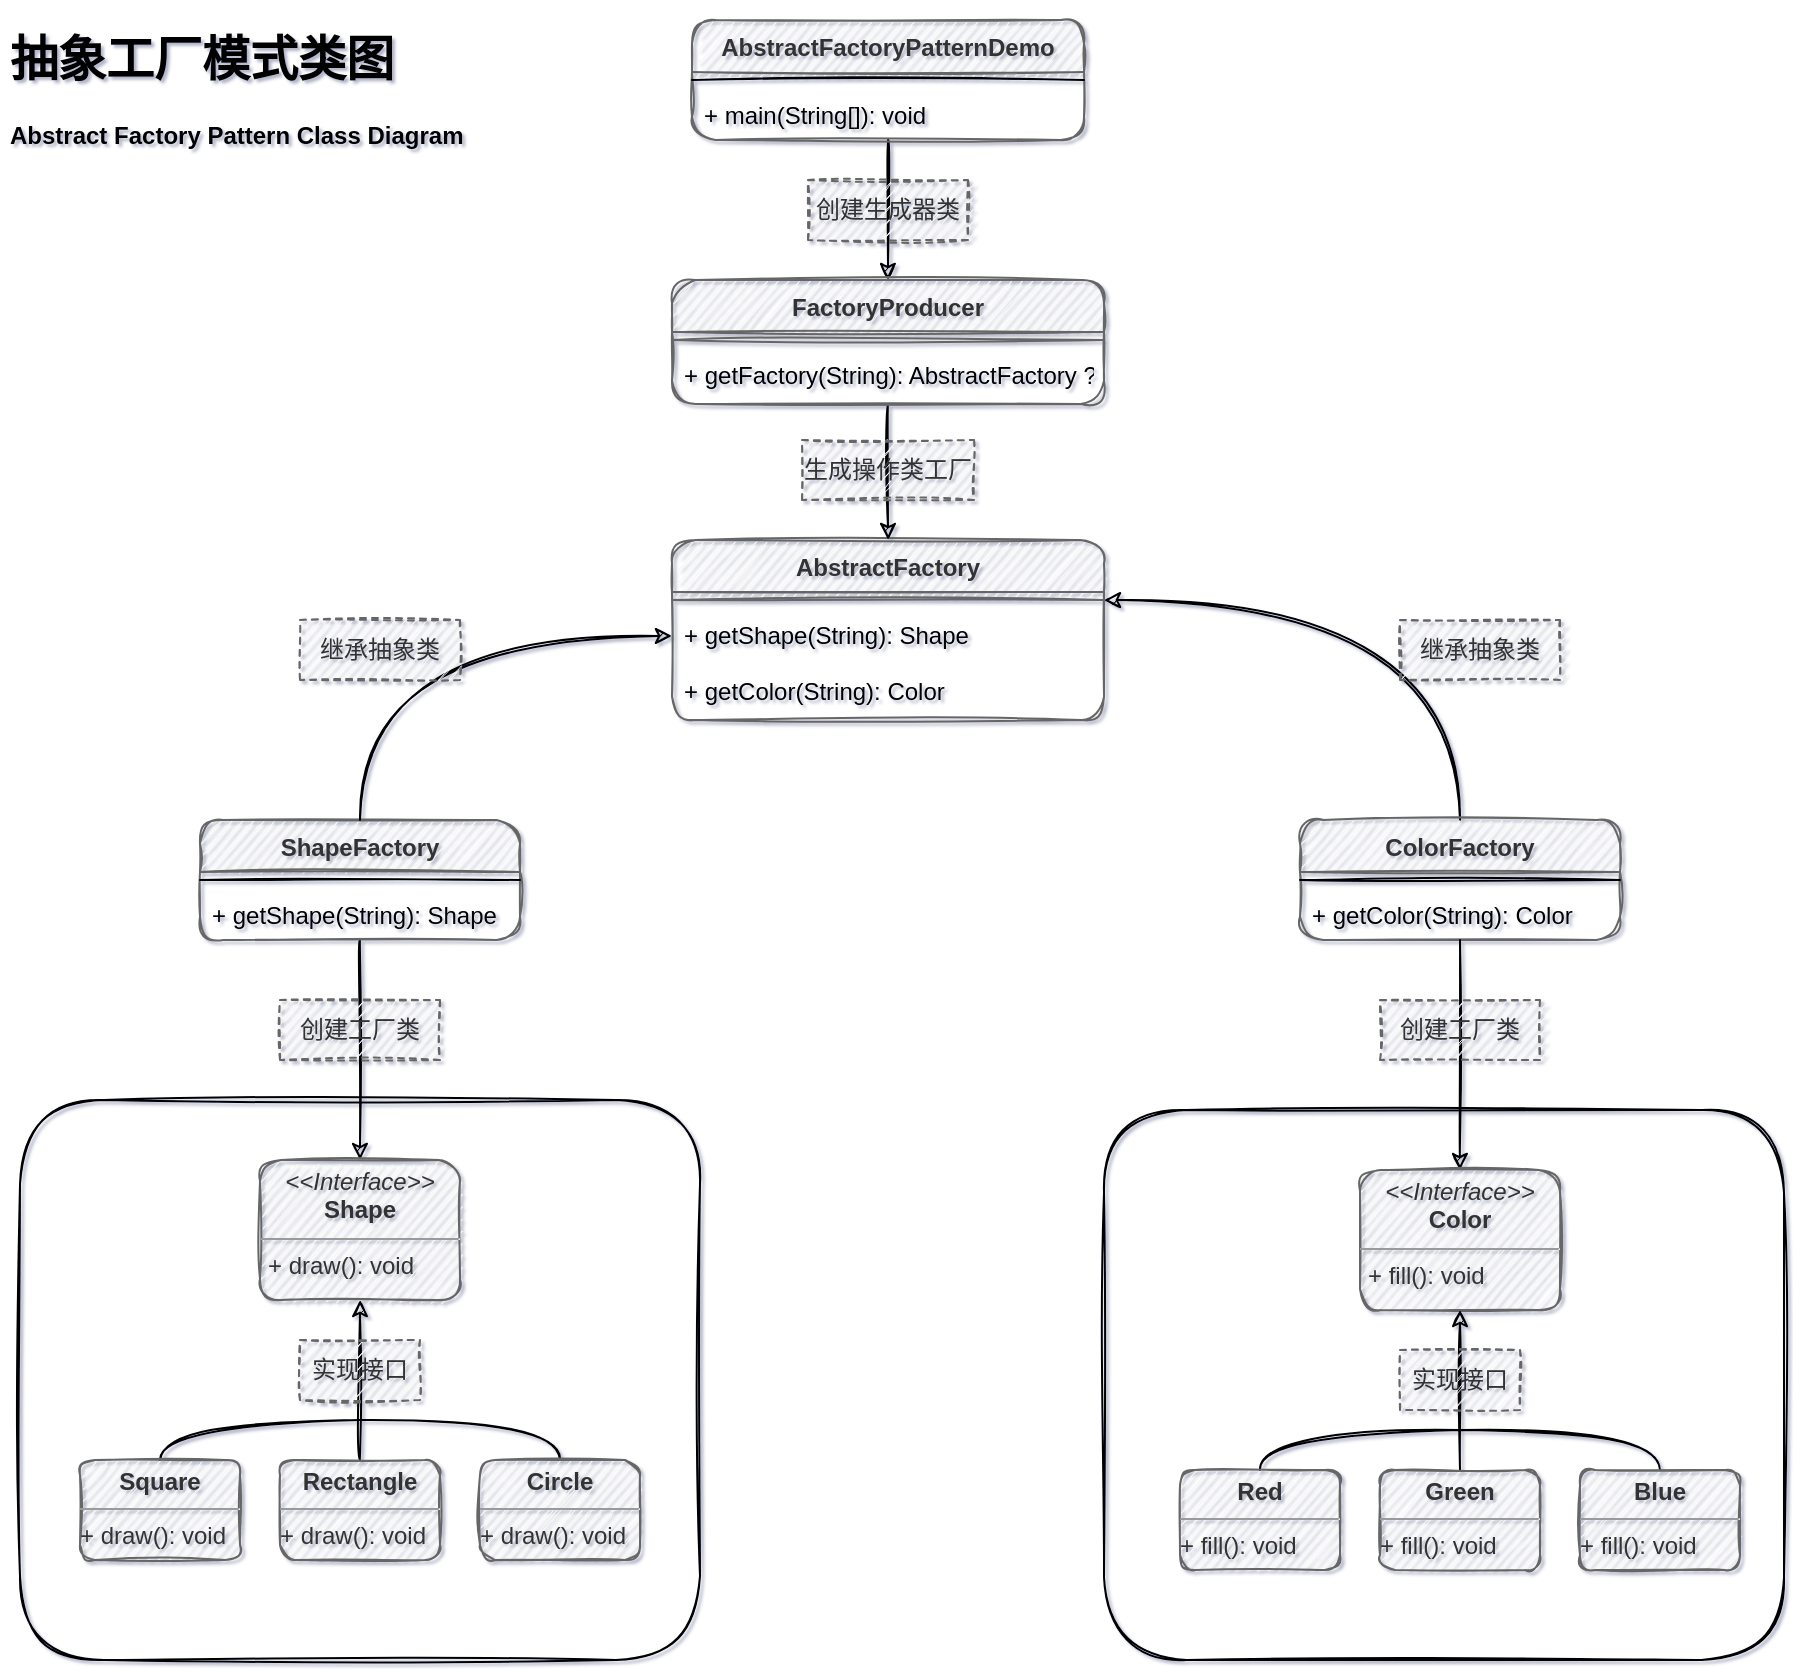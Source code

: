 <mxfile version="17.4.2" type="device"><diagram id="C5RBs43oDa-KdzZeNtuy" name="Page-1"><mxGraphModel dx="1591" dy="2108" grid="1" gridSize="10" guides="1" tooltips="1" connect="1" arrows="1" fold="1" page="1" pageScale="1" pageWidth="827" pageHeight="1169" background="#FFFFFF" math="0" shadow="1"><root><mxCell id="WIyWlLk6GJQsqaUBKTNV-0"/><mxCell id="WIyWlLk6GJQsqaUBKTNV-1" parent="WIyWlLk6GJQsqaUBKTNV-0"/><mxCell id="biVZFXtd_P841SvUYYkv-146" value="" style="rounded=1;whiteSpace=wrap;html=1;shadow=0;sketch=1;fillColor=none;" vertex="1" parent="WIyWlLk6GJQsqaUBKTNV-1"><mxGeometry x="200" y="540" width="340" height="280" as="geometry"/></mxCell><mxCell id="biVZFXtd_P841SvUYYkv-147" value="" style="rounded=1;whiteSpace=wrap;html=1;shadow=0;sketch=1;fillColor=none;" vertex="1" parent="WIyWlLk6GJQsqaUBKTNV-1"><mxGeometry x="742" y="545" width="340" height="275" as="geometry"/></mxCell><mxCell id="biVZFXtd_P841SvUYYkv-14" style="edgeStyle=orthogonalEdgeStyle;curved=1;rounded=1;sketch=1;orthogonalLoop=1;jettySize=auto;html=1;entryX=1;entryY=0.5;entryDx=0;entryDy=0;entryPerimeter=0;exitX=0.5;exitY=0;exitDx=0;exitDy=0;" edge="1" parent="WIyWlLk6GJQsqaUBKTNV-1" source="biVZFXtd_P841SvUYYkv-15" target="biVZFXtd_P841SvUYYkv-10"><mxGeometry relative="1" as="geometry"><mxPoint x="910.0" y="300" as="sourcePoint"/></mxGeometry></mxCell><mxCell id="biVZFXtd_P841SvUYYkv-0" value="&lt;h1&gt;抽象工厂模式类图&lt;/h1&gt;&lt;p&gt;&lt;b&gt;Abstract Factory Pattern Class Diagram&lt;/b&gt;&lt;/p&gt;" style="text;html=1;strokeColor=none;fillColor=none;spacing=5;spacingTop=-20;whiteSpace=wrap;overflow=hidden;rounded=0;sketch=1;" vertex="1" parent="WIyWlLk6GJQsqaUBKTNV-1"><mxGeometry x="190" width="240" height="120" as="geometry"/></mxCell><mxCell id="biVZFXtd_P841SvUYYkv-107" style="edgeStyle=orthogonalEdgeStyle;curved=1;rounded=1;sketch=1;orthogonalLoop=1;jettySize=auto;html=1;entryX=0.5;entryY=0;entryDx=0;entryDy=0;" edge="1" parent="WIyWlLk6GJQsqaUBKTNV-1" source="biVZFXtd_P841SvUYYkv-2" target="biVZFXtd_P841SvUYYkv-25"><mxGeometry relative="1" as="geometry"/></mxCell><mxCell id="biVZFXtd_P841SvUYYkv-2" value="AbstractFactoryPatternDemo" style="swimlane;fontStyle=1;align=center;verticalAlign=top;childLayout=stackLayout;horizontal=1;startSize=26;horizontalStack=0;resizeParent=1;resizeParentMax=0;resizeLast=0;collapsible=1;marginBottom=0;rounded=1;sketch=1;fillColor=#f5f5f5;fontColor=#333333;strokeColor=#666666;" vertex="1" parent="WIyWlLk6GJQsqaUBKTNV-1"><mxGeometry x="536" width="196" height="60" as="geometry"/></mxCell><mxCell id="biVZFXtd_P841SvUYYkv-4" value="" style="line;strokeWidth=1;fillColor=none;align=left;verticalAlign=middle;spacingTop=-1;spacingLeft=3;spacingRight=3;rotatable=0;labelPosition=right;points=[];portConstraint=eastwest;rounded=1;sketch=1;" vertex="1" parent="biVZFXtd_P841SvUYYkv-2"><mxGeometry y="26" width="196" height="8" as="geometry"/></mxCell><mxCell id="biVZFXtd_P841SvUYYkv-5" value="+ main(String[]): void" style="text;align=left;verticalAlign=top;spacingLeft=4;spacingRight=4;overflow=hidden;rotatable=0;points=[[0,0.5],[1,0.5]];portConstraint=eastwest;rounded=1;sketch=1;" vertex="1" parent="biVZFXtd_P841SvUYYkv-2"><mxGeometry y="34" width="196" height="26" as="geometry"/></mxCell><mxCell id="biVZFXtd_P841SvUYYkv-6" value="AbstractFactory" style="swimlane;fontStyle=1;align=center;verticalAlign=top;childLayout=stackLayout;horizontal=1;startSize=26;horizontalStack=0;resizeParent=1;resizeParentMax=0;resizeLast=0;collapsible=1;marginBottom=0;rounded=1;sketch=1;fillColor=#f5f5f5;fontColor=#333333;strokeColor=#666666;" vertex="1" parent="WIyWlLk6GJQsqaUBKTNV-1"><mxGeometry x="526" y="260" width="216" height="90" as="geometry"/></mxCell><mxCell id="biVZFXtd_P841SvUYYkv-10" value="" style="line;strokeWidth=1;fillColor=#f5f5f5;align=left;verticalAlign=middle;spacingTop=-1;spacingLeft=3;spacingRight=3;rotatable=0;labelPosition=right;points=[];portConstraint=eastwest;rounded=1;sketch=1;fontColor=#333333;strokeColor=#666666;" vertex="1" parent="biVZFXtd_P841SvUYYkv-6"><mxGeometry y="26" width="216" height="8" as="geometry"/></mxCell><mxCell id="biVZFXtd_P841SvUYYkv-8" value="+ getShape(String): Shape" style="text;align=left;verticalAlign=top;spacingLeft=4;spacingRight=4;overflow=hidden;rotatable=0;points=[[0,0.5],[1,0.5]];portConstraint=eastwest;rounded=1;sketch=1;" vertex="1" parent="biVZFXtd_P841SvUYYkv-6"><mxGeometry y="34" width="216" height="28" as="geometry"/></mxCell><mxCell id="biVZFXtd_P841SvUYYkv-28" value="+ getColor(String): Color" style="text;align=left;verticalAlign=top;spacingLeft=4;spacingRight=4;overflow=hidden;rotatable=0;points=[[0,0.5],[1,0.5]];portConstraint=eastwest;rounded=1;sketch=1;" vertex="1" parent="biVZFXtd_P841SvUYYkv-6"><mxGeometry y="62" width="216" height="28" as="geometry"/></mxCell><mxCell id="biVZFXtd_P841SvUYYkv-15" value="ColorFactory" style="swimlane;fontStyle=1;align=center;verticalAlign=top;childLayout=stackLayout;horizontal=1;startSize=26;horizontalStack=0;resizeParent=1;resizeParentMax=0;resizeLast=0;collapsible=1;marginBottom=0;rounded=1;shadow=0;sketch=1;fillColor=#f5f5f5;fontColor=#333333;strokeColor=#666666;swimlaneFillColor=none;glass=0;" vertex="1" parent="WIyWlLk6GJQsqaUBKTNV-1"><mxGeometry x="840" y="400" width="160" height="60" as="geometry"/></mxCell><mxCell id="biVZFXtd_P841SvUYYkv-17" value="" style="line;strokeWidth=1;fillColor=none;align=left;verticalAlign=middle;spacingTop=-1;spacingLeft=3;spacingRight=3;rotatable=0;labelPosition=right;points=[];portConstraint=eastwest;rounded=1;shadow=0;sketch=1;" vertex="1" parent="biVZFXtd_P841SvUYYkv-15"><mxGeometry y="26" width="160" height="8" as="geometry"/></mxCell><mxCell id="biVZFXtd_P841SvUYYkv-18" value="+ getColor(String): Color" style="text;align=left;verticalAlign=top;spacingLeft=4;spacingRight=4;overflow=hidden;rotatable=0;points=[[0,0.5],[1,0.5]];portConstraint=eastwest;rounded=1;shadow=0;sketch=1;" vertex="1" parent="biVZFXtd_P841SvUYYkv-15"><mxGeometry y="34" width="160" height="26" as="geometry"/></mxCell><mxCell id="biVZFXtd_P841SvUYYkv-115" style="edgeStyle=orthogonalEdgeStyle;curved=1;rounded=1;sketch=1;orthogonalLoop=1;jettySize=auto;html=1;entryX=0.5;entryY=0;entryDx=0;entryDy=0;" edge="1" parent="WIyWlLk6GJQsqaUBKTNV-1" source="biVZFXtd_P841SvUYYkv-19" target="biVZFXtd_P841SvUYYkv-109"><mxGeometry relative="1" as="geometry"/></mxCell><mxCell id="biVZFXtd_P841SvUYYkv-19" value="ShapeFactory" style="swimlane;fontStyle=1;align=center;verticalAlign=top;childLayout=stackLayout;horizontal=1;startSize=26;horizontalStack=0;resizeParent=1;resizeParentMax=0;resizeLast=0;collapsible=1;marginBottom=0;rounded=1;shadow=0;sketch=1;swimlaneLine=1;fillColor=#f5f5f5;fontColor=#333333;strokeColor=#666666;" vertex="1" parent="WIyWlLk6GJQsqaUBKTNV-1"><mxGeometry x="290" y="400" width="160" height="60" as="geometry"/></mxCell><mxCell id="biVZFXtd_P841SvUYYkv-21" value="" style="line;strokeWidth=1;fillColor=none;align=left;verticalAlign=middle;spacingTop=-1;spacingLeft=3;spacingRight=3;rotatable=0;labelPosition=right;points=[];portConstraint=eastwest;rounded=1;shadow=0;sketch=1;" vertex="1" parent="biVZFXtd_P841SvUYYkv-19"><mxGeometry y="26" width="160" height="8" as="geometry"/></mxCell><mxCell id="biVZFXtd_P841SvUYYkv-22" value="+ getShape(String): Shape" style="text;align=left;verticalAlign=top;spacingLeft=4;spacingRight=4;overflow=hidden;rotatable=0;points=[[0,0.5],[1,0.5]];portConstraint=eastwest;rounded=1;shadow=0;sketch=1;" vertex="1" parent="biVZFXtd_P841SvUYYkv-19"><mxGeometry y="34" width="160" height="26" as="geometry"/></mxCell><mxCell id="biVZFXtd_P841SvUYYkv-108" style="edgeStyle=orthogonalEdgeStyle;curved=1;rounded=1;sketch=1;orthogonalLoop=1;jettySize=auto;html=1;entryX=0.5;entryY=0;entryDx=0;entryDy=0;" edge="1" parent="WIyWlLk6GJQsqaUBKTNV-1" source="biVZFXtd_P841SvUYYkv-25" target="biVZFXtd_P841SvUYYkv-6"><mxGeometry relative="1" as="geometry"/></mxCell><mxCell id="biVZFXtd_P841SvUYYkv-25" value="FactoryProducer" style="swimlane;fontStyle=1;align=center;verticalAlign=top;childLayout=stackLayout;horizontal=1;startSize=26;horizontalStack=0;resizeParent=1;resizeParentMax=0;resizeLast=0;collapsible=1;marginBottom=0;rounded=1;sketch=1;fillColor=#f5f5f5;fontColor=#333333;strokeColor=#666666;" vertex="1" parent="WIyWlLk6GJQsqaUBKTNV-1"><mxGeometry x="526" y="130" width="216" height="62" as="geometry"/></mxCell><mxCell id="biVZFXtd_P841SvUYYkv-26" value="" style="line;strokeWidth=1;fillColor=#f5f5f5;align=left;verticalAlign=middle;spacingTop=-1;spacingLeft=3;spacingRight=3;rotatable=0;labelPosition=right;points=[];portConstraint=eastwest;rounded=1;sketch=1;fontColor=#333333;strokeColor=#666666;" vertex="1" parent="biVZFXtd_P841SvUYYkv-25"><mxGeometry y="26" width="216" height="8" as="geometry"/></mxCell><mxCell id="biVZFXtd_P841SvUYYkv-27" value="+ getFactory(String): AbstractFactory ?" style="text;align=left;verticalAlign=top;spacingLeft=4;spacingRight=4;overflow=hidden;rotatable=0;points=[[0,0.5],[1,0.5]];portConstraint=eastwest;rounded=1;sketch=1;" vertex="1" parent="biVZFXtd_P841SvUYYkv-25"><mxGeometry y="34" width="216" height="28" as="geometry"/></mxCell><mxCell id="biVZFXtd_P841SvUYYkv-109" value="&lt;p style=&quot;margin: 0px ; margin-top: 4px ; text-align: center&quot;&gt;&lt;i&gt;&amp;lt;&amp;lt;Interface&amp;gt;&amp;gt;&lt;/i&gt;&lt;br&gt;&lt;b&gt;Shape&lt;/b&gt;&lt;br&gt;&lt;/p&gt;&lt;hr size=&quot;1&quot;&gt;&lt;p style=&quot;margin: 0px ; margin-left: 4px&quot;&gt;&lt;/p&gt;&lt;p style=&quot;margin: 0px ; margin-left: 4px&quot;&gt;+ draw(): void&lt;br&gt;&lt;/p&gt;" style="verticalAlign=top;align=left;overflow=fill;fontSize=12;fontFamily=Helvetica;html=1;rounded=1;shadow=0;sketch=1;fillColor=#f5f5f5;fontColor=#333333;strokeColor=#666666;" vertex="1" parent="WIyWlLk6GJQsqaUBKTNV-1"><mxGeometry x="320" y="570" width="100" height="70" as="geometry"/></mxCell><mxCell id="biVZFXtd_P841SvUYYkv-114" style="edgeStyle=orthogonalEdgeStyle;curved=1;rounded=1;sketch=1;orthogonalLoop=1;jettySize=auto;html=1;entryX=0.5;entryY=0;entryDx=0;entryDy=0;endArrow=none;endFill=0;startArrow=classic;startFill=1;" edge="1" parent="WIyWlLk6GJQsqaUBKTNV-1" source="biVZFXtd_P841SvUYYkv-8" target="biVZFXtd_P841SvUYYkv-19"><mxGeometry relative="1" as="geometry"/></mxCell><mxCell id="biVZFXtd_P841SvUYYkv-132" style="rounded=1;sketch=1;orthogonalLoop=1;jettySize=auto;html=1;exitX=0.5;exitY=0;exitDx=0;exitDy=0;entryX=0.5;entryY=0;entryDx=0;entryDy=0;edgeStyle=orthogonalEdgeStyle;startArrow=none;startFill=0;endArrow=none;endFill=0;curved=1;" edge="1" parent="WIyWlLk6GJQsqaUBKTNV-1" source="biVZFXtd_P841SvUYYkv-120" target="biVZFXtd_P841SvUYYkv-124"><mxGeometry relative="1" as="geometry"/></mxCell><mxCell id="biVZFXtd_P841SvUYYkv-120" value="&lt;p style=&quot;margin: 0px ; margin-top: 4px ; text-align: center&quot;&gt;&lt;b&gt;Square&lt;/b&gt;&lt;/p&gt;&lt;hr size=&quot;1&quot;&gt;&lt;div style=&quot;height: 2px&quot;&gt;+ draw(): void&lt;br&gt;&lt;/div&gt;" style="verticalAlign=top;align=left;overflow=fill;fontSize=12;fontFamily=Helvetica;html=1;rounded=1;shadow=0;sketch=1;fillColor=#f5f5f5;fontColor=#333333;strokeColor=#666666;" vertex="1" parent="WIyWlLk6GJQsqaUBKTNV-1"><mxGeometry x="230" y="720" width="80" height="50" as="geometry"/></mxCell><mxCell id="biVZFXtd_P841SvUYYkv-129" style="edgeStyle=orthogonalEdgeStyle;curved=1;rounded=1;sketch=1;orthogonalLoop=1;jettySize=auto;html=1;exitX=0.5;exitY=0;exitDx=0;exitDy=0;entryX=0.5;entryY=1;entryDx=0;entryDy=0;" edge="1" parent="WIyWlLk6GJQsqaUBKTNV-1" source="biVZFXtd_P841SvUYYkv-123" target="biVZFXtd_P841SvUYYkv-109"><mxGeometry relative="1" as="geometry"><mxPoint x="370" y="700" as="targetPoint"/></mxGeometry></mxCell><mxCell id="biVZFXtd_P841SvUYYkv-123" value="&lt;p style=&quot;margin: 0px ; margin-top: 4px ; text-align: center&quot;&gt;&lt;b&gt;Rectangle&lt;/b&gt;&lt;/p&gt;&lt;hr size=&quot;1&quot;&gt;&lt;div style=&quot;height: 2px&quot;&gt;+ draw(): void&lt;br&gt;&lt;/div&gt;" style="verticalAlign=top;align=left;overflow=fill;fontSize=12;fontFamily=Helvetica;html=1;rounded=1;shadow=0;sketch=1;fillColor=#f5f5f5;fontColor=#333333;strokeColor=#666666;" vertex="1" parent="WIyWlLk6GJQsqaUBKTNV-1"><mxGeometry x="330" y="720" width="80" height="50" as="geometry"/></mxCell><mxCell id="biVZFXtd_P841SvUYYkv-124" value="&lt;p style=&quot;margin: 0px ; margin-top: 4px ; text-align: center&quot;&gt;&lt;b&gt;Circle&lt;/b&gt;&lt;/p&gt;&lt;hr size=&quot;1&quot;&gt;&lt;div style=&quot;height: 2px&quot;&gt;+ draw(): void&lt;br&gt;&lt;/div&gt;" style="verticalAlign=top;align=left;overflow=fill;fontSize=12;fontFamily=Helvetica;html=1;rounded=1;shadow=0;sketch=1;fillColor=#f5f5f5;fontColor=#333333;strokeColor=#666666;" vertex="1" parent="WIyWlLk6GJQsqaUBKTNV-1"><mxGeometry x="430" y="720" width="80" height="50" as="geometry"/></mxCell><mxCell id="biVZFXtd_P841SvUYYkv-134" style="edgeStyle=orthogonalEdgeStyle;rounded=1;sketch=1;orthogonalLoop=1;jettySize=auto;html=1;exitX=0.5;exitY=0;exitDx=0;exitDy=0;entryX=0.5;entryY=1;entryDx=0;entryDy=0;startArrow=classic;startFill=1;endArrow=none;endFill=0;curved=1;" edge="1" parent="WIyWlLk6GJQsqaUBKTNV-1" source="biVZFXtd_P841SvUYYkv-133" target="biVZFXtd_P841SvUYYkv-15"><mxGeometry relative="1" as="geometry"/></mxCell><mxCell id="biVZFXtd_P841SvUYYkv-133" value="&lt;p style=&quot;margin: 0px ; margin-top: 4px ; text-align: center&quot;&gt;&lt;i&gt;&amp;lt;&amp;lt;Interface&amp;gt;&amp;gt;&lt;/i&gt;&lt;br&gt;&lt;b&gt;Color&lt;/b&gt;&lt;/p&gt;&lt;hr size=&quot;1&quot;&gt;&lt;p style=&quot;margin: 0px ; margin-left: 4px&quot;&gt;&lt;/p&gt;&lt;p style=&quot;margin: 0px ; margin-left: 4px&quot;&gt;+ fill(): void&lt;br&gt;&lt;/p&gt;" style="verticalAlign=top;align=left;overflow=fill;fontSize=12;fontFamily=Helvetica;html=1;rounded=1;shadow=0;sketch=1;fillColor=#f5f5f5;fontColor=#333333;strokeColor=#666666;" vertex="1" parent="WIyWlLk6GJQsqaUBKTNV-1"><mxGeometry x="870" y="575" width="100" height="70" as="geometry"/></mxCell><mxCell id="biVZFXtd_P841SvUYYkv-138" style="rounded=1;sketch=1;orthogonalLoop=1;jettySize=auto;html=1;exitX=0.5;exitY=0;exitDx=0;exitDy=0;entryX=0.5;entryY=0;entryDx=0;entryDy=0;edgeStyle=orthogonalEdgeStyle;startArrow=none;startFill=0;endArrow=none;endFill=0;curved=1;" edge="1" parent="WIyWlLk6GJQsqaUBKTNV-1" source="biVZFXtd_P841SvUYYkv-139" target="biVZFXtd_P841SvUYYkv-142"><mxGeometry relative="1" as="geometry"/></mxCell><mxCell id="biVZFXtd_P841SvUYYkv-139" value="&lt;p style=&quot;margin: 0px ; margin-top: 4px ; text-align: center&quot;&gt;&lt;b&gt;Red&lt;/b&gt;&lt;/p&gt;&lt;hr size=&quot;1&quot;&gt;&lt;div style=&quot;height: 2px&quot;&gt;+ fill(): void&lt;br&gt;&lt;/div&gt;" style="verticalAlign=top;align=left;overflow=fill;fontSize=12;fontFamily=Helvetica;html=1;rounded=1;shadow=0;sketch=1;fillColor=#f5f5f5;fontColor=#333333;strokeColor=#666666;" vertex="1" parent="WIyWlLk6GJQsqaUBKTNV-1"><mxGeometry x="780" y="725" width="80" height="50" as="geometry"/></mxCell><mxCell id="biVZFXtd_P841SvUYYkv-140" style="edgeStyle=orthogonalEdgeStyle;curved=1;rounded=1;sketch=1;orthogonalLoop=1;jettySize=auto;html=1;exitX=0.5;exitY=0;exitDx=0;exitDy=0;entryX=0.5;entryY=1;entryDx=0;entryDy=0;" edge="1" parent="WIyWlLk6GJQsqaUBKTNV-1" source="biVZFXtd_P841SvUYYkv-141"><mxGeometry relative="1" as="geometry"><mxPoint x="920" y="645" as="targetPoint"/></mxGeometry></mxCell><mxCell id="biVZFXtd_P841SvUYYkv-141" value="&lt;p style=&quot;margin: 0px ; margin-top: 4px ; text-align: center&quot;&gt;&lt;b&gt;Green&lt;/b&gt;&lt;/p&gt;&lt;hr size=&quot;1&quot;&gt;&lt;div style=&quot;height: 2px&quot;&gt;+ fill(): void&lt;br&gt;&lt;/div&gt;" style="verticalAlign=top;align=left;overflow=fill;fontSize=12;fontFamily=Helvetica;html=1;rounded=1;shadow=0;sketch=1;fillColor=#f5f5f5;fontColor=#333333;strokeColor=#666666;" vertex="1" parent="WIyWlLk6GJQsqaUBKTNV-1"><mxGeometry x="880" y="725" width="80" height="50" as="geometry"/></mxCell><mxCell id="biVZFXtd_P841SvUYYkv-142" value="&lt;p style=&quot;margin: 0px ; margin-top: 4px ; text-align: center&quot;&gt;&lt;b&gt;Blue&lt;/b&gt;&lt;/p&gt;&lt;hr size=&quot;1&quot;&gt;&lt;div style=&quot;height: 2px&quot;&gt;+ fill(): void&lt;br&gt;&lt;/div&gt;" style="verticalAlign=top;align=left;overflow=fill;fontSize=12;fontFamily=Helvetica;html=1;rounded=1;shadow=0;sketch=1;fillColor=#f5f5f5;fontColor=#333333;strokeColor=#666666;" vertex="1" parent="WIyWlLk6GJQsqaUBKTNV-1"><mxGeometry x="980" y="725" width="80" height="50" as="geometry"/></mxCell><mxCell id="biVZFXtd_P841SvUYYkv-143" value="实现接口" style="text;html=1;strokeColor=#666666;fillColor=#f5f5f5;align=center;verticalAlign=middle;whiteSpace=wrap;rounded=0;shadow=0;sketch=1;fontColor=#333333;dashed=1;" vertex="1" parent="WIyWlLk6GJQsqaUBKTNV-1"><mxGeometry x="340" y="660" width="60" height="30" as="geometry"/></mxCell><mxCell id="biVZFXtd_P841SvUYYkv-144" value="实现接口" style="text;html=1;strokeColor=#666666;fillColor=#f5f5f5;align=center;verticalAlign=middle;whiteSpace=wrap;rounded=0;shadow=0;sketch=1;fontColor=#333333;dashed=1;" vertex="1" parent="WIyWlLk6GJQsqaUBKTNV-1"><mxGeometry x="890" y="665" width="60" height="30" as="geometry"/></mxCell><mxCell id="biVZFXtd_P841SvUYYkv-148" value="创建工厂类" style="text;html=1;strokeColor=#666666;fillColor=#f5f5f5;align=center;verticalAlign=middle;whiteSpace=wrap;rounded=0;shadow=0;sketch=1;fontColor=#333333;dashed=1;" vertex="1" parent="WIyWlLk6GJQsqaUBKTNV-1"><mxGeometry x="330" y="490" width="80" height="30" as="geometry"/></mxCell><mxCell id="biVZFXtd_P841SvUYYkv-150" value="创建工厂类" style="text;html=1;align=center;verticalAlign=middle;whiteSpace=wrap;rounded=0;shadow=0;sketch=1;fillColor=#f5f5f5;strokeColor=#666666;fontColor=#333333;gradientColor=none;dashed=1;" vertex="1" parent="WIyWlLk6GJQsqaUBKTNV-1"><mxGeometry x="880" y="490" width="80" height="30" as="geometry"/></mxCell><mxCell id="biVZFXtd_P841SvUYYkv-151" value="继承抽象类" style="text;html=1;strokeColor=#666666;fillColor=#f5f5f5;align=center;verticalAlign=middle;whiteSpace=wrap;rounded=0;shadow=0;sketch=1;fontColor=#333333;dashed=1;" vertex="1" parent="WIyWlLk6GJQsqaUBKTNV-1"><mxGeometry x="340" y="300" width="80" height="30" as="geometry"/></mxCell><mxCell id="biVZFXtd_P841SvUYYkv-152" value="继承抽象类" style="text;html=1;strokeColor=#666666;fillColor=#f5f5f5;align=center;verticalAlign=middle;whiteSpace=wrap;rounded=0;shadow=0;sketch=1;fontColor=#333333;dashed=1;" vertex="1" parent="WIyWlLk6GJQsqaUBKTNV-1"><mxGeometry x="890" y="300" width="80" height="30" as="geometry"/></mxCell><mxCell id="biVZFXtd_P841SvUYYkv-155" value="创建生成器类" style="text;html=1;strokeColor=#666666;fillColor=#f5f5f5;align=center;verticalAlign=middle;whiteSpace=wrap;rounded=0;shadow=0;sketch=1;glass=0;fontColor=#333333;dashed=1;" vertex="1" parent="WIyWlLk6GJQsqaUBKTNV-1"><mxGeometry x="594" y="80" width="80" height="30" as="geometry"/></mxCell><mxCell id="biVZFXtd_P841SvUYYkv-156" value="生成操作类工厂" style="text;html=1;strokeColor=#666666;fillColor=#f5f5f5;align=center;verticalAlign=middle;whiteSpace=wrap;rounded=0;shadow=0;sketch=1;fontColor=#333333;dashed=1;" vertex="1" parent="WIyWlLk6GJQsqaUBKTNV-1"><mxGeometry x="591" y="210" width="86" height="30" as="geometry"/></mxCell></root></mxGraphModel></diagram></mxfile>